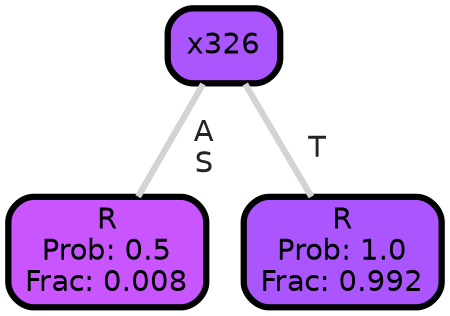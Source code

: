 graph Tree {
node [shape=box, style="filled, rounded",color="black",penwidth="3",fontcolor="black",                 fontname=helvetica] ;
graph [ranksep="0 equally", splines=straight,                 bgcolor=transparent, dpi=200] ;
edge [fontname=helvetica, fontweight=bold,fontcolor=grey14,color=lightgray] ;
0 [label="R
Prob: 0.5
Frac: 0.008", fillcolor="#c955ff"] ;
1 [label="x326", fillcolor="#ab55ff"] ;
2 [label="R
Prob: 1.0
Frac: 0.992", fillcolor="#ab55ff"] ;
1 -- 0 [label=" A\n S",penwidth=3] ;
1 -- 2 [label=" T",penwidth=3] ;
{rank = same;}}